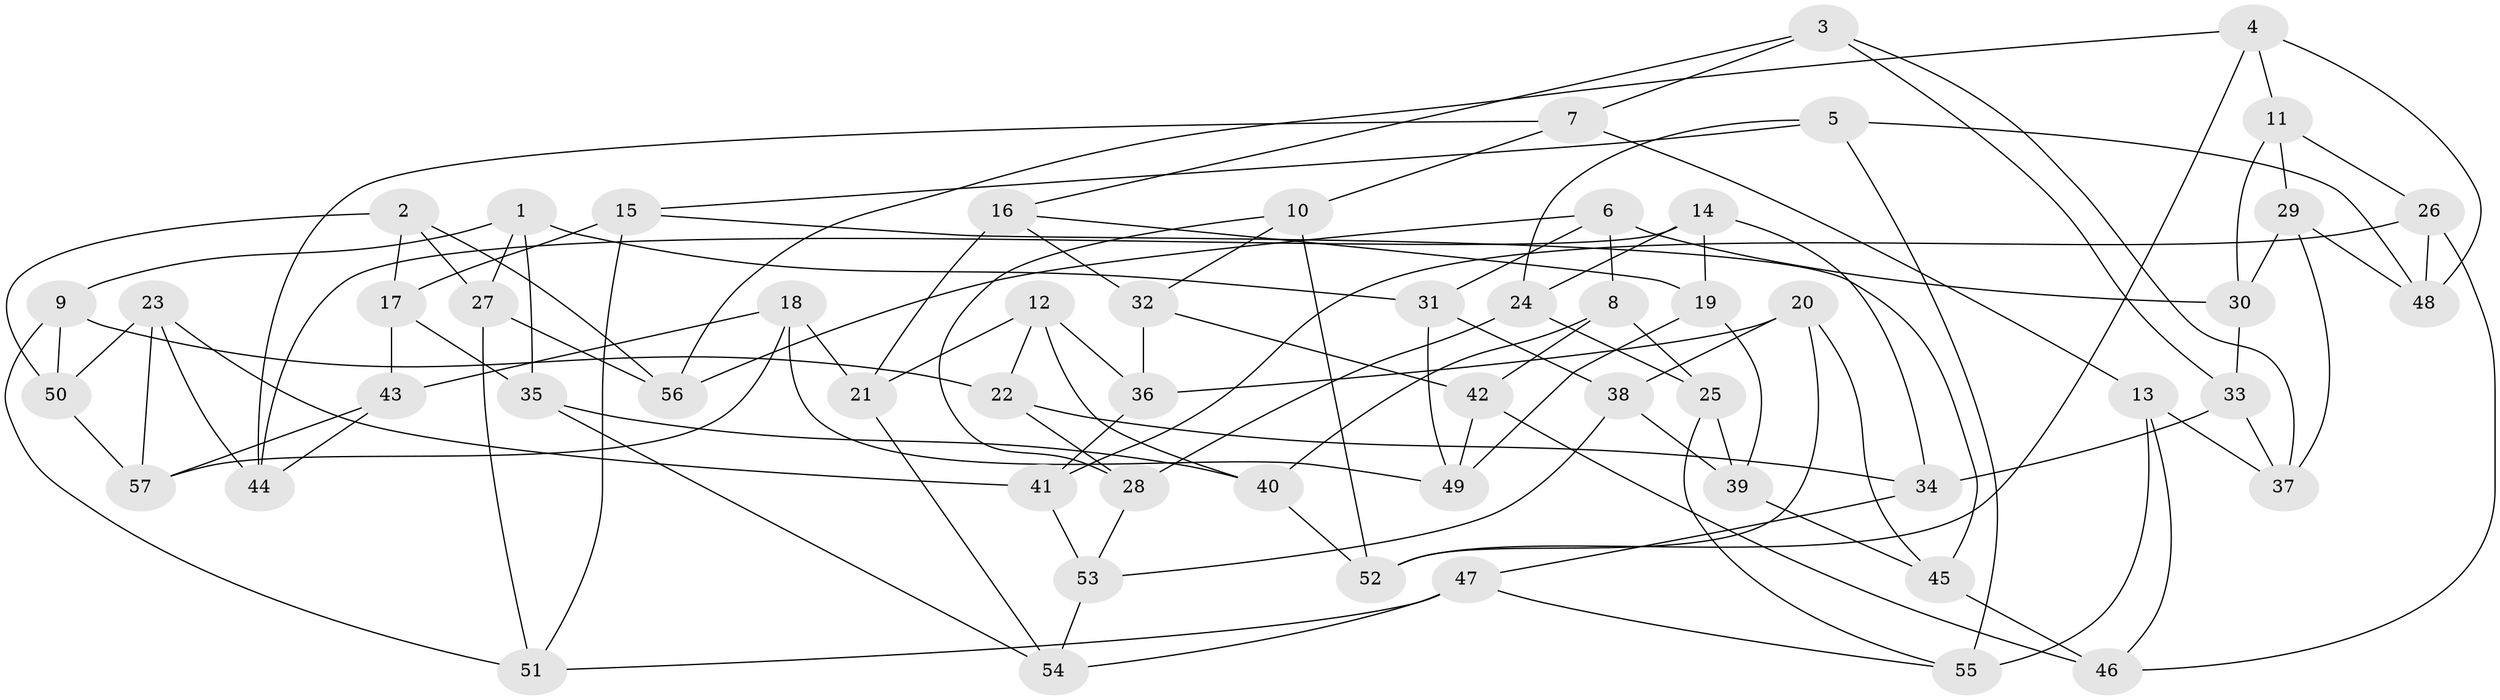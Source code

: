 // coarse degree distribution, {6: 0.5588235294117647, 5: 0.11764705882352941, 4: 0.2647058823529412, 3: 0.058823529411764705}
// Generated by graph-tools (version 1.1) at 2025/24/03/03/25 07:24:28]
// undirected, 57 vertices, 114 edges
graph export_dot {
graph [start="1"]
  node [color=gray90,style=filled];
  1;
  2;
  3;
  4;
  5;
  6;
  7;
  8;
  9;
  10;
  11;
  12;
  13;
  14;
  15;
  16;
  17;
  18;
  19;
  20;
  21;
  22;
  23;
  24;
  25;
  26;
  27;
  28;
  29;
  30;
  31;
  32;
  33;
  34;
  35;
  36;
  37;
  38;
  39;
  40;
  41;
  42;
  43;
  44;
  45;
  46;
  47;
  48;
  49;
  50;
  51;
  52;
  53;
  54;
  55;
  56;
  57;
  1 -- 35;
  1 -- 27;
  1 -- 9;
  1 -- 31;
  2 -- 17;
  2 -- 27;
  2 -- 56;
  2 -- 50;
  3 -- 37;
  3 -- 16;
  3 -- 33;
  3 -- 7;
  4 -- 48;
  4 -- 52;
  4 -- 11;
  4 -- 56;
  5 -- 24;
  5 -- 48;
  5 -- 15;
  5 -- 55;
  6 -- 30;
  6 -- 8;
  6 -- 31;
  6 -- 56;
  7 -- 13;
  7 -- 10;
  7 -- 44;
  8 -- 40;
  8 -- 25;
  8 -- 42;
  9 -- 50;
  9 -- 22;
  9 -- 51;
  10 -- 28;
  10 -- 52;
  10 -- 32;
  11 -- 29;
  11 -- 30;
  11 -- 26;
  12 -- 36;
  12 -- 21;
  12 -- 22;
  12 -- 40;
  13 -- 46;
  13 -- 37;
  13 -- 55;
  14 -- 44;
  14 -- 24;
  14 -- 34;
  14 -- 19;
  15 -- 51;
  15 -- 17;
  15 -- 45;
  16 -- 21;
  16 -- 19;
  16 -- 32;
  17 -- 35;
  17 -- 43;
  18 -- 49;
  18 -- 21;
  18 -- 57;
  18 -- 43;
  19 -- 49;
  19 -- 39;
  20 -- 45;
  20 -- 52;
  20 -- 36;
  20 -- 38;
  21 -- 54;
  22 -- 34;
  22 -- 28;
  23 -- 41;
  23 -- 44;
  23 -- 50;
  23 -- 57;
  24 -- 28;
  24 -- 25;
  25 -- 39;
  25 -- 55;
  26 -- 46;
  26 -- 41;
  26 -- 48;
  27 -- 56;
  27 -- 51;
  28 -- 53;
  29 -- 37;
  29 -- 48;
  29 -- 30;
  30 -- 33;
  31 -- 49;
  31 -- 38;
  32 -- 36;
  32 -- 42;
  33 -- 34;
  33 -- 37;
  34 -- 47;
  35 -- 54;
  35 -- 40;
  36 -- 41;
  38 -- 39;
  38 -- 53;
  39 -- 45;
  40 -- 52;
  41 -- 53;
  42 -- 46;
  42 -- 49;
  43 -- 57;
  43 -- 44;
  45 -- 46;
  47 -- 51;
  47 -- 55;
  47 -- 54;
  50 -- 57;
  53 -- 54;
}
